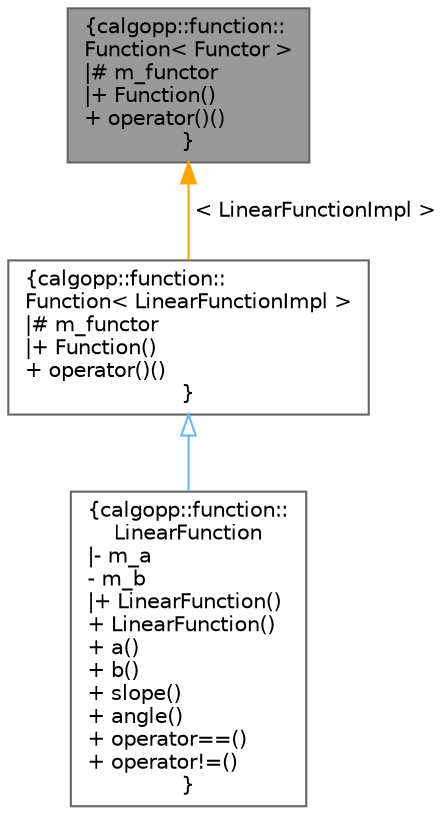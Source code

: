 digraph "calgopp::function::Function&lt; Functor &gt;"
{
 // LATEX_PDF_SIZE
  bgcolor="transparent";
  edge [fontname=Helvetica,fontsize=10,labelfontname=Helvetica,labelfontsize=10];
  node [fontname=Helvetica,fontsize=10,shape=box,height=0.2,width=0.4];
  Node1 [label="{calgopp::function::\lFunction\< Functor \>\n|# m_functor\l|+ Function()\l+ operator()()\l}",height=0.2,width=0.4,color="gray40", fillcolor="grey60", style="filled", fontcolor="black",tooltip=" "];
  Node1 -> Node2 [dir="back",color="orange",style="solid",label=" \< LinearFunctionImpl \>" ];
  Node2 [label="{calgopp::function::\lFunction\< LinearFunctionImpl \>\n|# m_functor\l|+ Function()\l+ operator()()\l}",height=0.2,width=0.4,color="gray40", fillcolor="white", style="filled",URL="$classcalgopp_1_1function_1_1Function.html",tooltip=" "];
  Node2 -> Node3 [dir="back",color="steelblue1",style="solid",arrowtail="onormal"];
  Node3 [label="{calgopp::function::\lLinearFunction\n|- m_a\l- m_b\l|+ LinearFunction()\l+ LinearFunction()\l+ a()\l+ b()\l+ slope()\l+ angle()\l+ operator==()\l+ operator!=()\l}",height=0.2,width=0.4,color="gray40", fillcolor="white", style="filled",URL="$classcalgopp_1_1function_1_1LinearFunction.html",tooltip=" "];
}
